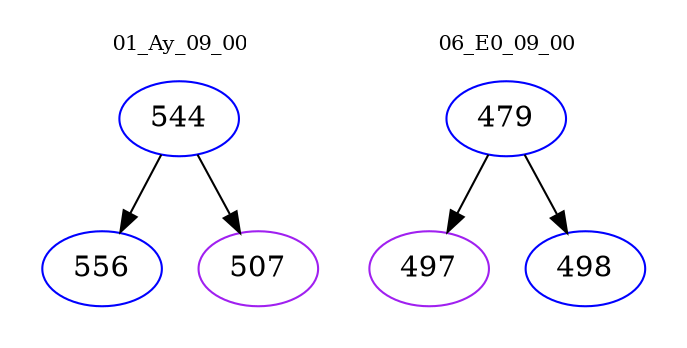 digraph{
subgraph cluster_0 {
color = white
label = "01_Ay_09_00";
fontsize=10;
T0_544 [label="544", color="blue"]
T0_544 -> T0_556 [color="black"]
T0_556 [label="556", color="blue"]
T0_544 -> T0_507 [color="black"]
T0_507 [label="507", color="purple"]
}
subgraph cluster_1 {
color = white
label = "06_E0_09_00";
fontsize=10;
T1_479 [label="479", color="blue"]
T1_479 -> T1_497 [color="black"]
T1_497 [label="497", color="purple"]
T1_479 -> T1_498 [color="black"]
T1_498 [label="498", color="blue"]
}
}
